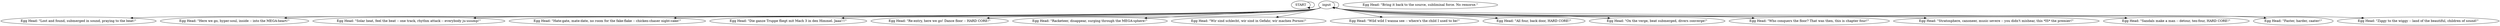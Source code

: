 # ICE / EGGHEAD barks tent
# Things egghead says in the tent,
# ==================================================
digraph G {
	  0 [label="START"];
	  1 [label="input"];
	  2 [label="Egg Head: \"Lost and found, submerged in sound, praying to the beat!\""];
	  3 [label="Egg Head: \"Here we go, hyper-soul, inside -- into the MEGA-heart!\""];
	  4 [label="Egg Head: \"Solar heat, feel the beat -- one track, rhythm attack -- everybody ju-uuump!\""];
	  5 [label="Egg Head: \"Hate-gate, mate-date, no room for the fake-flake -- chicken-chaser night-cake!\""];
	  6 [label="Egg Head: \"Die ganze Truppe fliegt mit Mach 3 in den Himmel. Jaaa!!!\""];
	  7 [label="Egg Head: \"Re-entry, here we go! Dance floor -- HARD CORE!\""];
	  8 [label="Egg Head: \"Racketeer, disappear, surging through the MEGA-sphere!\""];
	  9 [label="Egg Head: \"Wir sind schlecht, wir sind in Gefahr, wir machen Pornos!\""];
	  10 [label="Egg Head: \"Wild wild I wanna see -- where's the child I used to be!\""];
	  11 [label="Egg Head: \"All four, back door, HARD CORE!\""];
	  12 [label="Egg Head: \"On the verge, beat submerged, divers converge!\""];
	  13 [label="Egg Head: \"Who conquers the floor? That was then, this is chapter four!\""];
	  14 [label="Egg Head: \"Stratosphere, canoneer, music severe -- you didn't mishear, this *IS* the premier!\""];
	  15 [label="Egg Head: \"Sandals make a man -- detour, ten-four, HARD CORE!\""];
	  16 [label="Egg Head: \"Bring it back to the source, subliminal force. No remorse.\""];
	  17 [label="Egg Head: \"Faster, harder, caater!\""];
	  18 [label="Egg Head: \"Ziggy to the wiggy -- land of the beautiful, children of sound!\""];
	  0 -> 0
	  1 -> 1
	  1 -> 2
	  1 -> 3
	  1 -> 4
	  1 -> 5
	  1 -> 6
	  1 -> 7
	  1 -> 8
	  1 -> 9
	  1 -> 10
	  1 -> 11
	  1 -> 12
	  1 -> 13
	  1 -> 14
	  1 -> 15
	  1 -> 17
	  1 -> 18
}

